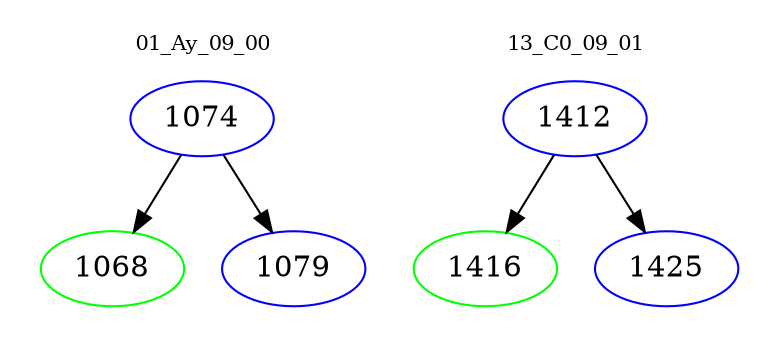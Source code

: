 digraph{
subgraph cluster_0 {
color = white
label = "01_Ay_09_00";
fontsize=10;
T0_1074 [label="1074", color="blue"]
T0_1074 -> T0_1068 [color="black"]
T0_1068 [label="1068", color="green"]
T0_1074 -> T0_1079 [color="black"]
T0_1079 [label="1079", color="blue"]
}
subgraph cluster_1 {
color = white
label = "13_C0_09_01";
fontsize=10;
T1_1412 [label="1412", color="blue"]
T1_1412 -> T1_1416 [color="black"]
T1_1416 [label="1416", color="green"]
T1_1412 -> T1_1425 [color="black"]
T1_1425 [label="1425", color="blue"]
}
}
